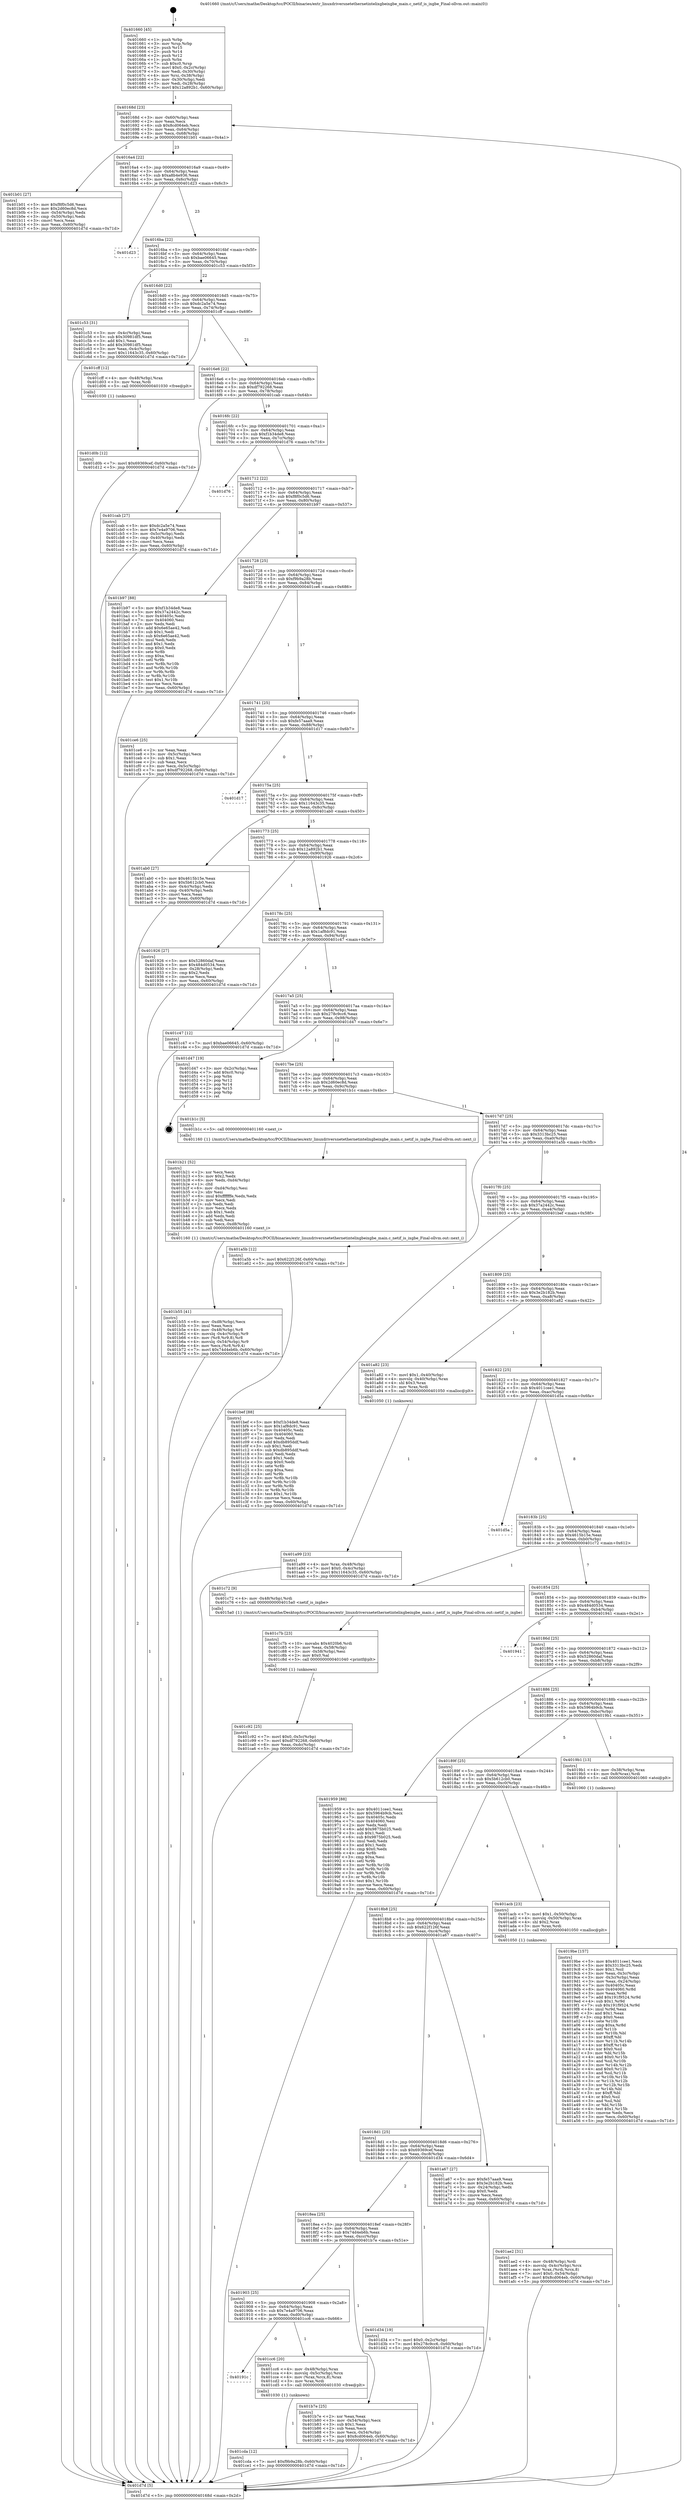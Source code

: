 digraph "0x401660" {
  label = "0x401660 (/mnt/c/Users/mathe/Desktop/tcc/POCII/binaries/extr_linuxdriversnetethernetintelixgbeixgbe_main.c_netif_is_ixgbe_Final-ollvm.out::main(0))"
  labelloc = "t"
  node[shape=record]

  Entry [label="",width=0.3,height=0.3,shape=circle,fillcolor=black,style=filled]
  "0x40168d" [label="{
     0x40168d [23]\l
     | [instrs]\l
     &nbsp;&nbsp;0x40168d \<+3\>: mov -0x60(%rbp),%eax\l
     &nbsp;&nbsp;0x401690 \<+2\>: mov %eax,%ecx\l
     &nbsp;&nbsp;0x401692 \<+6\>: sub $0x8cd064eb,%ecx\l
     &nbsp;&nbsp;0x401698 \<+3\>: mov %eax,-0x64(%rbp)\l
     &nbsp;&nbsp;0x40169b \<+3\>: mov %ecx,-0x68(%rbp)\l
     &nbsp;&nbsp;0x40169e \<+6\>: je 0000000000401b01 \<main+0x4a1\>\l
  }"]
  "0x401b01" [label="{
     0x401b01 [27]\l
     | [instrs]\l
     &nbsp;&nbsp;0x401b01 \<+5\>: mov $0xf8f0c5d6,%eax\l
     &nbsp;&nbsp;0x401b06 \<+5\>: mov $0x2d60ec8d,%ecx\l
     &nbsp;&nbsp;0x401b0b \<+3\>: mov -0x54(%rbp),%edx\l
     &nbsp;&nbsp;0x401b0e \<+3\>: cmp -0x50(%rbp),%edx\l
     &nbsp;&nbsp;0x401b11 \<+3\>: cmovl %ecx,%eax\l
     &nbsp;&nbsp;0x401b14 \<+3\>: mov %eax,-0x60(%rbp)\l
     &nbsp;&nbsp;0x401b17 \<+5\>: jmp 0000000000401d7d \<main+0x71d\>\l
  }"]
  "0x4016a4" [label="{
     0x4016a4 [22]\l
     | [instrs]\l
     &nbsp;&nbsp;0x4016a4 \<+5\>: jmp 00000000004016a9 \<main+0x49\>\l
     &nbsp;&nbsp;0x4016a9 \<+3\>: mov -0x64(%rbp),%eax\l
     &nbsp;&nbsp;0x4016ac \<+5\>: sub $0xa8b4e936,%eax\l
     &nbsp;&nbsp;0x4016b1 \<+3\>: mov %eax,-0x6c(%rbp)\l
     &nbsp;&nbsp;0x4016b4 \<+6\>: je 0000000000401d23 \<main+0x6c3\>\l
  }"]
  Exit [label="",width=0.3,height=0.3,shape=circle,fillcolor=black,style=filled,peripheries=2]
  "0x401d23" [label="{
     0x401d23\l
  }", style=dashed]
  "0x4016ba" [label="{
     0x4016ba [22]\l
     | [instrs]\l
     &nbsp;&nbsp;0x4016ba \<+5\>: jmp 00000000004016bf \<main+0x5f\>\l
     &nbsp;&nbsp;0x4016bf \<+3\>: mov -0x64(%rbp),%eax\l
     &nbsp;&nbsp;0x4016c2 \<+5\>: sub $0xbae06645,%eax\l
     &nbsp;&nbsp;0x4016c7 \<+3\>: mov %eax,-0x70(%rbp)\l
     &nbsp;&nbsp;0x4016ca \<+6\>: je 0000000000401c53 \<main+0x5f3\>\l
  }"]
  "0x401d0b" [label="{
     0x401d0b [12]\l
     | [instrs]\l
     &nbsp;&nbsp;0x401d0b \<+7\>: movl $0x69369cef,-0x60(%rbp)\l
     &nbsp;&nbsp;0x401d12 \<+5\>: jmp 0000000000401d7d \<main+0x71d\>\l
  }"]
  "0x401c53" [label="{
     0x401c53 [31]\l
     | [instrs]\l
     &nbsp;&nbsp;0x401c53 \<+3\>: mov -0x4c(%rbp),%eax\l
     &nbsp;&nbsp;0x401c56 \<+5\>: sub $0x30981df5,%eax\l
     &nbsp;&nbsp;0x401c5b \<+3\>: add $0x1,%eax\l
     &nbsp;&nbsp;0x401c5e \<+5\>: add $0x30981df5,%eax\l
     &nbsp;&nbsp;0x401c63 \<+3\>: mov %eax,-0x4c(%rbp)\l
     &nbsp;&nbsp;0x401c66 \<+7\>: movl $0x11643c35,-0x60(%rbp)\l
     &nbsp;&nbsp;0x401c6d \<+5\>: jmp 0000000000401d7d \<main+0x71d\>\l
  }"]
  "0x4016d0" [label="{
     0x4016d0 [22]\l
     | [instrs]\l
     &nbsp;&nbsp;0x4016d0 \<+5\>: jmp 00000000004016d5 \<main+0x75\>\l
     &nbsp;&nbsp;0x4016d5 \<+3\>: mov -0x64(%rbp),%eax\l
     &nbsp;&nbsp;0x4016d8 \<+5\>: sub $0xdc2a5e74,%eax\l
     &nbsp;&nbsp;0x4016dd \<+3\>: mov %eax,-0x74(%rbp)\l
     &nbsp;&nbsp;0x4016e0 \<+6\>: je 0000000000401cff \<main+0x69f\>\l
  }"]
  "0x401cda" [label="{
     0x401cda [12]\l
     | [instrs]\l
     &nbsp;&nbsp;0x401cda \<+7\>: movl $0xf9b9a28b,-0x60(%rbp)\l
     &nbsp;&nbsp;0x401ce1 \<+5\>: jmp 0000000000401d7d \<main+0x71d\>\l
  }"]
  "0x401cff" [label="{
     0x401cff [12]\l
     | [instrs]\l
     &nbsp;&nbsp;0x401cff \<+4\>: mov -0x48(%rbp),%rax\l
     &nbsp;&nbsp;0x401d03 \<+3\>: mov %rax,%rdi\l
     &nbsp;&nbsp;0x401d06 \<+5\>: call 0000000000401030 \<free@plt\>\l
     | [calls]\l
     &nbsp;&nbsp;0x401030 \{1\} (unknown)\l
  }"]
  "0x4016e6" [label="{
     0x4016e6 [22]\l
     | [instrs]\l
     &nbsp;&nbsp;0x4016e6 \<+5\>: jmp 00000000004016eb \<main+0x8b\>\l
     &nbsp;&nbsp;0x4016eb \<+3\>: mov -0x64(%rbp),%eax\l
     &nbsp;&nbsp;0x4016ee \<+5\>: sub $0xdf792268,%eax\l
     &nbsp;&nbsp;0x4016f3 \<+3\>: mov %eax,-0x78(%rbp)\l
     &nbsp;&nbsp;0x4016f6 \<+6\>: je 0000000000401cab \<main+0x64b\>\l
  }"]
  "0x40191c" [label="{
     0x40191c\l
  }", style=dashed]
  "0x401cab" [label="{
     0x401cab [27]\l
     | [instrs]\l
     &nbsp;&nbsp;0x401cab \<+5\>: mov $0xdc2a5e74,%eax\l
     &nbsp;&nbsp;0x401cb0 \<+5\>: mov $0x7e4a9706,%ecx\l
     &nbsp;&nbsp;0x401cb5 \<+3\>: mov -0x5c(%rbp),%edx\l
     &nbsp;&nbsp;0x401cb8 \<+3\>: cmp -0x40(%rbp),%edx\l
     &nbsp;&nbsp;0x401cbb \<+3\>: cmovl %ecx,%eax\l
     &nbsp;&nbsp;0x401cbe \<+3\>: mov %eax,-0x60(%rbp)\l
     &nbsp;&nbsp;0x401cc1 \<+5\>: jmp 0000000000401d7d \<main+0x71d\>\l
  }"]
  "0x4016fc" [label="{
     0x4016fc [22]\l
     | [instrs]\l
     &nbsp;&nbsp;0x4016fc \<+5\>: jmp 0000000000401701 \<main+0xa1\>\l
     &nbsp;&nbsp;0x401701 \<+3\>: mov -0x64(%rbp),%eax\l
     &nbsp;&nbsp;0x401704 \<+5\>: sub $0xf1b34de8,%eax\l
     &nbsp;&nbsp;0x401709 \<+3\>: mov %eax,-0x7c(%rbp)\l
     &nbsp;&nbsp;0x40170c \<+6\>: je 0000000000401d76 \<main+0x716\>\l
  }"]
  "0x401cc6" [label="{
     0x401cc6 [20]\l
     | [instrs]\l
     &nbsp;&nbsp;0x401cc6 \<+4\>: mov -0x48(%rbp),%rax\l
     &nbsp;&nbsp;0x401cca \<+4\>: movslq -0x5c(%rbp),%rcx\l
     &nbsp;&nbsp;0x401cce \<+4\>: mov (%rax,%rcx,8),%rax\l
     &nbsp;&nbsp;0x401cd2 \<+3\>: mov %rax,%rdi\l
     &nbsp;&nbsp;0x401cd5 \<+5\>: call 0000000000401030 \<free@plt\>\l
     | [calls]\l
     &nbsp;&nbsp;0x401030 \{1\} (unknown)\l
  }"]
  "0x401d76" [label="{
     0x401d76\l
  }", style=dashed]
  "0x401712" [label="{
     0x401712 [22]\l
     | [instrs]\l
     &nbsp;&nbsp;0x401712 \<+5\>: jmp 0000000000401717 \<main+0xb7\>\l
     &nbsp;&nbsp;0x401717 \<+3\>: mov -0x64(%rbp),%eax\l
     &nbsp;&nbsp;0x40171a \<+5\>: sub $0xf8f0c5d6,%eax\l
     &nbsp;&nbsp;0x40171f \<+3\>: mov %eax,-0x80(%rbp)\l
     &nbsp;&nbsp;0x401722 \<+6\>: je 0000000000401b97 \<main+0x537\>\l
  }"]
  "0x401c92" [label="{
     0x401c92 [25]\l
     | [instrs]\l
     &nbsp;&nbsp;0x401c92 \<+7\>: movl $0x0,-0x5c(%rbp)\l
     &nbsp;&nbsp;0x401c99 \<+7\>: movl $0xdf792268,-0x60(%rbp)\l
     &nbsp;&nbsp;0x401ca0 \<+6\>: mov %eax,-0xdc(%rbp)\l
     &nbsp;&nbsp;0x401ca6 \<+5\>: jmp 0000000000401d7d \<main+0x71d\>\l
  }"]
  "0x401b97" [label="{
     0x401b97 [88]\l
     | [instrs]\l
     &nbsp;&nbsp;0x401b97 \<+5\>: mov $0xf1b34de8,%eax\l
     &nbsp;&nbsp;0x401b9c \<+5\>: mov $0x37a2442c,%ecx\l
     &nbsp;&nbsp;0x401ba1 \<+7\>: mov 0x40405c,%edx\l
     &nbsp;&nbsp;0x401ba8 \<+7\>: mov 0x404060,%esi\l
     &nbsp;&nbsp;0x401baf \<+2\>: mov %edx,%edi\l
     &nbsp;&nbsp;0x401bb1 \<+6\>: add $0x6e65ae42,%edi\l
     &nbsp;&nbsp;0x401bb7 \<+3\>: sub $0x1,%edi\l
     &nbsp;&nbsp;0x401bba \<+6\>: sub $0x6e65ae42,%edi\l
     &nbsp;&nbsp;0x401bc0 \<+3\>: imul %edi,%edx\l
     &nbsp;&nbsp;0x401bc3 \<+3\>: and $0x1,%edx\l
     &nbsp;&nbsp;0x401bc6 \<+3\>: cmp $0x0,%edx\l
     &nbsp;&nbsp;0x401bc9 \<+4\>: sete %r8b\l
     &nbsp;&nbsp;0x401bcd \<+3\>: cmp $0xa,%esi\l
     &nbsp;&nbsp;0x401bd0 \<+4\>: setl %r9b\l
     &nbsp;&nbsp;0x401bd4 \<+3\>: mov %r8b,%r10b\l
     &nbsp;&nbsp;0x401bd7 \<+3\>: and %r9b,%r10b\l
     &nbsp;&nbsp;0x401bda \<+3\>: xor %r9b,%r8b\l
     &nbsp;&nbsp;0x401bdd \<+3\>: or %r8b,%r10b\l
     &nbsp;&nbsp;0x401be0 \<+4\>: test $0x1,%r10b\l
     &nbsp;&nbsp;0x401be4 \<+3\>: cmovne %ecx,%eax\l
     &nbsp;&nbsp;0x401be7 \<+3\>: mov %eax,-0x60(%rbp)\l
     &nbsp;&nbsp;0x401bea \<+5\>: jmp 0000000000401d7d \<main+0x71d\>\l
  }"]
  "0x401728" [label="{
     0x401728 [25]\l
     | [instrs]\l
     &nbsp;&nbsp;0x401728 \<+5\>: jmp 000000000040172d \<main+0xcd\>\l
     &nbsp;&nbsp;0x40172d \<+3\>: mov -0x64(%rbp),%eax\l
     &nbsp;&nbsp;0x401730 \<+5\>: sub $0xf9b9a28b,%eax\l
     &nbsp;&nbsp;0x401735 \<+6\>: mov %eax,-0x84(%rbp)\l
     &nbsp;&nbsp;0x40173b \<+6\>: je 0000000000401ce6 \<main+0x686\>\l
  }"]
  "0x401c7b" [label="{
     0x401c7b [23]\l
     | [instrs]\l
     &nbsp;&nbsp;0x401c7b \<+10\>: movabs $0x4020b6,%rdi\l
     &nbsp;&nbsp;0x401c85 \<+3\>: mov %eax,-0x58(%rbp)\l
     &nbsp;&nbsp;0x401c88 \<+3\>: mov -0x58(%rbp),%esi\l
     &nbsp;&nbsp;0x401c8b \<+2\>: mov $0x0,%al\l
     &nbsp;&nbsp;0x401c8d \<+5\>: call 0000000000401040 \<printf@plt\>\l
     | [calls]\l
     &nbsp;&nbsp;0x401040 \{1\} (unknown)\l
  }"]
  "0x401ce6" [label="{
     0x401ce6 [25]\l
     | [instrs]\l
     &nbsp;&nbsp;0x401ce6 \<+2\>: xor %eax,%eax\l
     &nbsp;&nbsp;0x401ce8 \<+3\>: mov -0x5c(%rbp),%ecx\l
     &nbsp;&nbsp;0x401ceb \<+3\>: sub $0x1,%eax\l
     &nbsp;&nbsp;0x401cee \<+2\>: sub %eax,%ecx\l
     &nbsp;&nbsp;0x401cf0 \<+3\>: mov %ecx,-0x5c(%rbp)\l
     &nbsp;&nbsp;0x401cf3 \<+7\>: movl $0xdf792268,-0x60(%rbp)\l
     &nbsp;&nbsp;0x401cfa \<+5\>: jmp 0000000000401d7d \<main+0x71d\>\l
  }"]
  "0x401741" [label="{
     0x401741 [25]\l
     | [instrs]\l
     &nbsp;&nbsp;0x401741 \<+5\>: jmp 0000000000401746 \<main+0xe6\>\l
     &nbsp;&nbsp;0x401746 \<+3\>: mov -0x64(%rbp),%eax\l
     &nbsp;&nbsp;0x401749 \<+5\>: sub $0xfe57aaa9,%eax\l
     &nbsp;&nbsp;0x40174e \<+6\>: mov %eax,-0x88(%rbp)\l
     &nbsp;&nbsp;0x401754 \<+6\>: je 0000000000401d17 \<main+0x6b7\>\l
  }"]
  "0x401903" [label="{
     0x401903 [25]\l
     | [instrs]\l
     &nbsp;&nbsp;0x401903 \<+5\>: jmp 0000000000401908 \<main+0x2a8\>\l
     &nbsp;&nbsp;0x401908 \<+3\>: mov -0x64(%rbp),%eax\l
     &nbsp;&nbsp;0x40190b \<+5\>: sub $0x7e4a9706,%eax\l
     &nbsp;&nbsp;0x401910 \<+6\>: mov %eax,-0xd0(%rbp)\l
     &nbsp;&nbsp;0x401916 \<+6\>: je 0000000000401cc6 \<main+0x666\>\l
  }"]
  "0x401d17" [label="{
     0x401d17\l
  }", style=dashed]
  "0x40175a" [label="{
     0x40175a [25]\l
     | [instrs]\l
     &nbsp;&nbsp;0x40175a \<+5\>: jmp 000000000040175f \<main+0xff\>\l
     &nbsp;&nbsp;0x40175f \<+3\>: mov -0x64(%rbp),%eax\l
     &nbsp;&nbsp;0x401762 \<+5\>: sub $0x11643c35,%eax\l
     &nbsp;&nbsp;0x401767 \<+6\>: mov %eax,-0x8c(%rbp)\l
     &nbsp;&nbsp;0x40176d \<+6\>: je 0000000000401ab0 \<main+0x450\>\l
  }"]
  "0x401b7e" [label="{
     0x401b7e [25]\l
     | [instrs]\l
     &nbsp;&nbsp;0x401b7e \<+2\>: xor %eax,%eax\l
     &nbsp;&nbsp;0x401b80 \<+3\>: mov -0x54(%rbp),%ecx\l
     &nbsp;&nbsp;0x401b83 \<+3\>: sub $0x1,%eax\l
     &nbsp;&nbsp;0x401b86 \<+2\>: sub %eax,%ecx\l
     &nbsp;&nbsp;0x401b88 \<+3\>: mov %ecx,-0x54(%rbp)\l
     &nbsp;&nbsp;0x401b8b \<+7\>: movl $0x8cd064eb,-0x60(%rbp)\l
     &nbsp;&nbsp;0x401b92 \<+5\>: jmp 0000000000401d7d \<main+0x71d\>\l
  }"]
  "0x401ab0" [label="{
     0x401ab0 [27]\l
     | [instrs]\l
     &nbsp;&nbsp;0x401ab0 \<+5\>: mov $0x4615b15e,%eax\l
     &nbsp;&nbsp;0x401ab5 \<+5\>: mov $0x5b612cb0,%ecx\l
     &nbsp;&nbsp;0x401aba \<+3\>: mov -0x4c(%rbp),%edx\l
     &nbsp;&nbsp;0x401abd \<+3\>: cmp -0x40(%rbp),%edx\l
     &nbsp;&nbsp;0x401ac0 \<+3\>: cmovl %ecx,%eax\l
     &nbsp;&nbsp;0x401ac3 \<+3\>: mov %eax,-0x60(%rbp)\l
     &nbsp;&nbsp;0x401ac6 \<+5\>: jmp 0000000000401d7d \<main+0x71d\>\l
  }"]
  "0x401773" [label="{
     0x401773 [25]\l
     | [instrs]\l
     &nbsp;&nbsp;0x401773 \<+5\>: jmp 0000000000401778 \<main+0x118\>\l
     &nbsp;&nbsp;0x401778 \<+3\>: mov -0x64(%rbp),%eax\l
     &nbsp;&nbsp;0x40177b \<+5\>: sub $0x12a892b1,%eax\l
     &nbsp;&nbsp;0x401780 \<+6\>: mov %eax,-0x90(%rbp)\l
     &nbsp;&nbsp;0x401786 \<+6\>: je 0000000000401926 \<main+0x2c6\>\l
  }"]
  "0x4018ea" [label="{
     0x4018ea [25]\l
     | [instrs]\l
     &nbsp;&nbsp;0x4018ea \<+5\>: jmp 00000000004018ef \<main+0x28f\>\l
     &nbsp;&nbsp;0x4018ef \<+3\>: mov -0x64(%rbp),%eax\l
     &nbsp;&nbsp;0x4018f2 \<+5\>: sub $0x74d4eb6b,%eax\l
     &nbsp;&nbsp;0x4018f7 \<+6\>: mov %eax,-0xcc(%rbp)\l
     &nbsp;&nbsp;0x4018fd \<+6\>: je 0000000000401b7e \<main+0x51e\>\l
  }"]
  "0x401926" [label="{
     0x401926 [27]\l
     | [instrs]\l
     &nbsp;&nbsp;0x401926 \<+5\>: mov $0x52860daf,%eax\l
     &nbsp;&nbsp;0x40192b \<+5\>: mov $0x484d0534,%ecx\l
     &nbsp;&nbsp;0x401930 \<+3\>: mov -0x28(%rbp),%edx\l
     &nbsp;&nbsp;0x401933 \<+3\>: cmp $0x2,%edx\l
     &nbsp;&nbsp;0x401936 \<+3\>: cmovne %ecx,%eax\l
     &nbsp;&nbsp;0x401939 \<+3\>: mov %eax,-0x60(%rbp)\l
     &nbsp;&nbsp;0x40193c \<+5\>: jmp 0000000000401d7d \<main+0x71d\>\l
  }"]
  "0x40178c" [label="{
     0x40178c [25]\l
     | [instrs]\l
     &nbsp;&nbsp;0x40178c \<+5\>: jmp 0000000000401791 \<main+0x131\>\l
     &nbsp;&nbsp;0x401791 \<+3\>: mov -0x64(%rbp),%eax\l
     &nbsp;&nbsp;0x401794 \<+5\>: sub $0x1af8dc91,%eax\l
     &nbsp;&nbsp;0x401799 \<+6\>: mov %eax,-0x94(%rbp)\l
     &nbsp;&nbsp;0x40179f \<+6\>: je 0000000000401c47 \<main+0x5e7\>\l
  }"]
  "0x401d7d" [label="{
     0x401d7d [5]\l
     | [instrs]\l
     &nbsp;&nbsp;0x401d7d \<+5\>: jmp 000000000040168d \<main+0x2d\>\l
  }"]
  "0x401660" [label="{
     0x401660 [45]\l
     | [instrs]\l
     &nbsp;&nbsp;0x401660 \<+1\>: push %rbp\l
     &nbsp;&nbsp;0x401661 \<+3\>: mov %rsp,%rbp\l
     &nbsp;&nbsp;0x401664 \<+2\>: push %r15\l
     &nbsp;&nbsp;0x401666 \<+2\>: push %r14\l
     &nbsp;&nbsp;0x401668 \<+2\>: push %r12\l
     &nbsp;&nbsp;0x40166a \<+1\>: push %rbx\l
     &nbsp;&nbsp;0x40166b \<+7\>: sub $0xc0,%rsp\l
     &nbsp;&nbsp;0x401672 \<+7\>: movl $0x0,-0x2c(%rbp)\l
     &nbsp;&nbsp;0x401679 \<+3\>: mov %edi,-0x30(%rbp)\l
     &nbsp;&nbsp;0x40167c \<+4\>: mov %rsi,-0x38(%rbp)\l
     &nbsp;&nbsp;0x401680 \<+3\>: mov -0x30(%rbp),%edi\l
     &nbsp;&nbsp;0x401683 \<+3\>: mov %edi,-0x28(%rbp)\l
     &nbsp;&nbsp;0x401686 \<+7\>: movl $0x12a892b1,-0x60(%rbp)\l
  }"]
  "0x401d34" [label="{
     0x401d34 [19]\l
     | [instrs]\l
     &nbsp;&nbsp;0x401d34 \<+7\>: movl $0x0,-0x2c(%rbp)\l
     &nbsp;&nbsp;0x401d3b \<+7\>: movl $0x278c9cc6,-0x60(%rbp)\l
     &nbsp;&nbsp;0x401d42 \<+5\>: jmp 0000000000401d7d \<main+0x71d\>\l
  }"]
  "0x401c47" [label="{
     0x401c47 [12]\l
     | [instrs]\l
     &nbsp;&nbsp;0x401c47 \<+7\>: movl $0xbae06645,-0x60(%rbp)\l
     &nbsp;&nbsp;0x401c4e \<+5\>: jmp 0000000000401d7d \<main+0x71d\>\l
  }"]
  "0x4017a5" [label="{
     0x4017a5 [25]\l
     | [instrs]\l
     &nbsp;&nbsp;0x4017a5 \<+5\>: jmp 00000000004017aa \<main+0x14a\>\l
     &nbsp;&nbsp;0x4017aa \<+3\>: mov -0x64(%rbp),%eax\l
     &nbsp;&nbsp;0x4017ad \<+5\>: sub $0x278c9cc6,%eax\l
     &nbsp;&nbsp;0x4017b2 \<+6\>: mov %eax,-0x98(%rbp)\l
     &nbsp;&nbsp;0x4017b8 \<+6\>: je 0000000000401d47 \<main+0x6e7\>\l
  }"]
  "0x401b55" [label="{
     0x401b55 [41]\l
     | [instrs]\l
     &nbsp;&nbsp;0x401b55 \<+6\>: mov -0xd8(%rbp),%ecx\l
     &nbsp;&nbsp;0x401b5b \<+3\>: imul %eax,%ecx\l
     &nbsp;&nbsp;0x401b5e \<+4\>: mov -0x48(%rbp),%r8\l
     &nbsp;&nbsp;0x401b62 \<+4\>: movslq -0x4c(%rbp),%r9\l
     &nbsp;&nbsp;0x401b66 \<+4\>: mov (%r8,%r9,8),%r8\l
     &nbsp;&nbsp;0x401b6a \<+4\>: movslq -0x54(%rbp),%r9\l
     &nbsp;&nbsp;0x401b6e \<+4\>: mov %ecx,(%r8,%r9,4)\l
     &nbsp;&nbsp;0x401b72 \<+7\>: movl $0x74d4eb6b,-0x60(%rbp)\l
     &nbsp;&nbsp;0x401b79 \<+5\>: jmp 0000000000401d7d \<main+0x71d\>\l
  }"]
  "0x401d47" [label="{
     0x401d47 [19]\l
     | [instrs]\l
     &nbsp;&nbsp;0x401d47 \<+3\>: mov -0x2c(%rbp),%eax\l
     &nbsp;&nbsp;0x401d4a \<+7\>: add $0xc0,%rsp\l
     &nbsp;&nbsp;0x401d51 \<+1\>: pop %rbx\l
     &nbsp;&nbsp;0x401d52 \<+2\>: pop %r12\l
     &nbsp;&nbsp;0x401d54 \<+2\>: pop %r14\l
     &nbsp;&nbsp;0x401d56 \<+2\>: pop %r15\l
     &nbsp;&nbsp;0x401d58 \<+1\>: pop %rbp\l
     &nbsp;&nbsp;0x401d59 \<+1\>: ret\l
  }"]
  "0x4017be" [label="{
     0x4017be [25]\l
     | [instrs]\l
     &nbsp;&nbsp;0x4017be \<+5\>: jmp 00000000004017c3 \<main+0x163\>\l
     &nbsp;&nbsp;0x4017c3 \<+3\>: mov -0x64(%rbp),%eax\l
     &nbsp;&nbsp;0x4017c6 \<+5\>: sub $0x2d60ec8d,%eax\l
     &nbsp;&nbsp;0x4017cb \<+6\>: mov %eax,-0x9c(%rbp)\l
     &nbsp;&nbsp;0x4017d1 \<+6\>: je 0000000000401b1c \<main+0x4bc\>\l
  }"]
  "0x401b21" [label="{
     0x401b21 [52]\l
     | [instrs]\l
     &nbsp;&nbsp;0x401b21 \<+2\>: xor %ecx,%ecx\l
     &nbsp;&nbsp;0x401b23 \<+5\>: mov $0x2,%edx\l
     &nbsp;&nbsp;0x401b28 \<+6\>: mov %edx,-0xd4(%rbp)\l
     &nbsp;&nbsp;0x401b2e \<+1\>: cltd\l
     &nbsp;&nbsp;0x401b2f \<+6\>: mov -0xd4(%rbp),%esi\l
     &nbsp;&nbsp;0x401b35 \<+2\>: idiv %esi\l
     &nbsp;&nbsp;0x401b37 \<+6\>: imul $0xfffffffe,%edx,%edx\l
     &nbsp;&nbsp;0x401b3d \<+2\>: mov %ecx,%edi\l
     &nbsp;&nbsp;0x401b3f \<+2\>: sub %edx,%edi\l
     &nbsp;&nbsp;0x401b41 \<+2\>: mov %ecx,%edx\l
     &nbsp;&nbsp;0x401b43 \<+3\>: sub $0x1,%edx\l
     &nbsp;&nbsp;0x401b46 \<+2\>: add %edx,%edi\l
     &nbsp;&nbsp;0x401b48 \<+2\>: sub %edi,%ecx\l
     &nbsp;&nbsp;0x401b4a \<+6\>: mov %ecx,-0xd8(%rbp)\l
     &nbsp;&nbsp;0x401b50 \<+5\>: call 0000000000401160 \<next_i\>\l
     | [calls]\l
     &nbsp;&nbsp;0x401160 \{1\} (/mnt/c/Users/mathe/Desktop/tcc/POCII/binaries/extr_linuxdriversnetethernetintelixgbeixgbe_main.c_netif_is_ixgbe_Final-ollvm.out::next_i)\l
  }"]
  "0x401b1c" [label="{
     0x401b1c [5]\l
     | [instrs]\l
     &nbsp;&nbsp;0x401b1c \<+5\>: call 0000000000401160 \<next_i\>\l
     | [calls]\l
     &nbsp;&nbsp;0x401160 \{1\} (/mnt/c/Users/mathe/Desktop/tcc/POCII/binaries/extr_linuxdriversnetethernetintelixgbeixgbe_main.c_netif_is_ixgbe_Final-ollvm.out::next_i)\l
  }"]
  "0x4017d7" [label="{
     0x4017d7 [25]\l
     | [instrs]\l
     &nbsp;&nbsp;0x4017d7 \<+5\>: jmp 00000000004017dc \<main+0x17c\>\l
     &nbsp;&nbsp;0x4017dc \<+3\>: mov -0x64(%rbp),%eax\l
     &nbsp;&nbsp;0x4017df \<+5\>: sub $0x3313bc25,%eax\l
     &nbsp;&nbsp;0x4017e4 \<+6\>: mov %eax,-0xa0(%rbp)\l
     &nbsp;&nbsp;0x4017ea \<+6\>: je 0000000000401a5b \<main+0x3fb\>\l
  }"]
  "0x401ae2" [label="{
     0x401ae2 [31]\l
     | [instrs]\l
     &nbsp;&nbsp;0x401ae2 \<+4\>: mov -0x48(%rbp),%rdi\l
     &nbsp;&nbsp;0x401ae6 \<+4\>: movslq -0x4c(%rbp),%rcx\l
     &nbsp;&nbsp;0x401aea \<+4\>: mov %rax,(%rdi,%rcx,8)\l
     &nbsp;&nbsp;0x401aee \<+7\>: movl $0x0,-0x54(%rbp)\l
     &nbsp;&nbsp;0x401af5 \<+7\>: movl $0x8cd064eb,-0x60(%rbp)\l
     &nbsp;&nbsp;0x401afc \<+5\>: jmp 0000000000401d7d \<main+0x71d\>\l
  }"]
  "0x401a5b" [label="{
     0x401a5b [12]\l
     | [instrs]\l
     &nbsp;&nbsp;0x401a5b \<+7\>: movl $0x622f126f,-0x60(%rbp)\l
     &nbsp;&nbsp;0x401a62 \<+5\>: jmp 0000000000401d7d \<main+0x71d\>\l
  }"]
  "0x4017f0" [label="{
     0x4017f0 [25]\l
     | [instrs]\l
     &nbsp;&nbsp;0x4017f0 \<+5\>: jmp 00000000004017f5 \<main+0x195\>\l
     &nbsp;&nbsp;0x4017f5 \<+3\>: mov -0x64(%rbp),%eax\l
     &nbsp;&nbsp;0x4017f8 \<+5\>: sub $0x37a2442c,%eax\l
     &nbsp;&nbsp;0x4017fd \<+6\>: mov %eax,-0xa4(%rbp)\l
     &nbsp;&nbsp;0x401803 \<+6\>: je 0000000000401bef \<main+0x58f\>\l
  }"]
  "0x401a99" [label="{
     0x401a99 [23]\l
     | [instrs]\l
     &nbsp;&nbsp;0x401a99 \<+4\>: mov %rax,-0x48(%rbp)\l
     &nbsp;&nbsp;0x401a9d \<+7\>: movl $0x0,-0x4c(%rbp)\l
     &nbsp;&nbsp;0x401aa4 \<+7\>: movl $0x11643c35,-0x60(%rbp)\l
     &nbsp;&nbsp;0x401aab \<+5\>: jmp 0000000000401d7d \<main+0x71d\>\l
  }"]
  "0x401bef" [label="{
     0x401bef [88]\l
     | [instrs]\l
     &nbsp;&nbsp;0x401bef \<+5\>: mov $0xf1b34de8,%eax\l
     &nbsp;&nbsp;0x401bf4 \<+5\>: mov $0x1af8dc91,%ecx\l
     &nbsp;&nbsp;0x401bf9 \<+7\>: mov 0x40405c,%edx\l
     &nbsp;&nbsp;0x401c00 \<+7\>: mov 0x404060,%esi\l
     &nbsp;&nbsp;0x401c07 \<+2\>: mov %edx,%edi\l
     &nbsp;&nbsp;0x401c09 \<+6\>: add $0xdb895ddf,%edi\l
     &nbsp;&nbsp;0x401c0f \<+3\>: sub $0x1,%edi\l
     &nbsp;&nbsp;0x401c12 \<+6\>: sub $0xdb895ddf,%edi\l
     &nbsp;&nbsp;0x401c18 \<+3\>: imul %edi,%edx\l
     &nbsp;&nbsp;0x401c1b \<+3\>: and $0x1,%edx\l
     &nbsp;&nbsp;0x401c1e \<+3\>: cmp $0x0,%edx\l
     &nbsp;&nbsp;0x401c21 \<+4\>: sete %r8b\l
     &nbsp;&nbsp;0x401c25 \<+3\>: cmp $0xa,%esi\l
     &nbsp;&nbsp;0x401c28 \<+4\>: setl %r9b\l
     &nbsp;&nbsp;0x401c2c \<+3\>: mov %r8b,%r10b\l
     &nbsp;&nbsp;0x401c2f \<+3\>: and %r9b,%r10b\l
     &nbsp;&nbsp;0x401c32 \<+3\>: xor %r9b,%r8b\l
     &nbsp;&nbsp;0x401c35 \<+3\>: or %r8b,%r10b\l
     &nbsp;&nbsp;0x401c38 \<+4\>: test $0x1,%r10b\l
     &nbsp;&nbsp;0x401c3c \<+3\>: cmovne %ecx,%eax\l
     &nbsp;&nbsp;0x401c3f \<+3\>: mov %eax,-0x60(%rbp)\l
     &nbsp;&nbsp;0x401c42 \<+5\>: jmp 0000000000401d7d \<main+0x71d\>\l
  }"]
  "0x401809" [label="{
     0x401809 [25]\l
     | [instrs]\l
     &nbsp;&nbsp;0x401809 \<+5\>: jmp 000000000040180e \<main+0x1ae\>\l
     &nbsp;&nbsp;0x40180e \<+3\>: mov -0x64(%rbp),%eax\l
     &nbsp;&nbsp;0x401811 \<+5\>: sub $0x3e2b182b,%eax\l
     &nbsp;&nbsp;0x401816 \<+6\>: mov %eax,-0xa8(%rbp)\l
     &nbsp;&nbsp;0x40181c \<+6\>: je 0000000000401a82 \<main+0x422\>\l
  }"]
  "0x4018d1" [label="{
     0x4018d1 [25]\l
     | [instrs]\l
     &nbsp;&nbsp;0x4018d1 \<+5\>: jmp 00000000004018d6 \<main+0x276\>\l
     &nbsp;&nbsp;0x4018d6 \<+3\>: mov -0x64(%rbp),%eax\l
     &nbsp;&nbsp;0x4018d9 \<+5\>: sub $0x69369cef,%eax\l
     &nbsp;&nbsp;0x4018de \<+6\>: mov %eax,-0xc8(%rbp)\l
     &nbsp;&nbsp;0x4018e4 \<+6\>: je 0000000000401d34 \<main+0x6d4\>\l
  }"]
  "0x401a82" [label="{
     0x401a82 [23]\l
     | [instrs]\l
     &nbsp;&nbsp;0x401a82 \<+7\>: movl $0x1,-0x40(%rbp)\l
     &nbsp;&nbsp;0x401a89 \<+4\>: movslq -0x40(%rbp),%rax\l
     &nbsp;&nbsp;0x401a8d \<+4\>: shl $0x3,%rax\l
     &nbsp;&nbsp;0x401a91 \<+3\>: mov %rax,%rdi\l
     &nbsp;&nbsp;0x401a94 \<+5\>: call 0000000000401050 \<malloc@plt\>\l
     | [calls]\l
     &nbsp;&nbsp;0x401050 \{1\} (unknown)\l
  }"]
  "0x401822" [label="{
     0x401822 [25]\l
     | [instrs]\l
     &nbsp;&nbsp;0x401822 \<+5\>: jmp 0000000000401827 \<main+0x1c7\>\l
     &nbsp;&nbsp;0x401827 \<+3\>: mov -0x64(%rbp),%eax\l
     &nbsp;&nbsp;0x40182a \<+5\>: sub $0x4011cee1,%eax\l
     &nbsp;&nbsp;0x40182f \<+6\>: mov %eax,-0xac(%rbp)\l
     &nbsp;&nbsp;0x401835 \<+6\>: je 0000000000401d5a \<main+0x6fa\>\l
  }"]
  "0x401a67" [label="{
     0x401a67 [27]\l
     | [instrs]\l
     &nbsp;&nbsp;0x401a67 \<+5\>: mov $0xfe57aaa9,%eax\l
     &nbsp;&nbsp;0x401a6c \<+5\>: mov $0x3e2b182b,%ecx\l
     &nbsp;&nbsp;0x401a71 \<+3\>: mov -0x24(%rbp),%edx\l
     &nbsp;&nbsp;0x401a74 \<+3\>: cmp $0x0,%edx\l
     &nbsp;&nbsp;0x401a77 \<+3\>: cmove %ecx,%eax\l
     &nbsp;&nbsp;0x401a7a \<+3\>: mov %eax,-0x60(%rbp)\l
     &nbsp;&nbsp;0x401a7d \<+5\>: jmp 0000000000401d7d \<main+0x71d\>\l
  }"]
  "0x401d5a" [label="{
     0x401d5a\l
  }", style=dashed]
  "0x40183b" [label="{
     0x40183b [25]\l
     | [instrs]\l
     &nbsp;&nbsp;0x40183b \<+5\>: jmp 0000000000401840 \<main+0x1e0\>\l
     &nbsp;&nbsp;0x401840 \<+3\>: mov -0x64(%rbp),%eax\l
     &nbsp;&nbsp;0x401843 \<+5\>: sub $0x4615b15e,%eax\l
     &nbsp;&nbsp;0x401848 \<+6\>: mov %eax,-0xb0(%rbp)\l
     &nbsp;&nbsp;0x40184e \<+6\>: je 0000000000401c72 \<main+0x612\>\l
  }"]
  "0x4018b8" [label="{
     0x4018b8 [25]\l
     | [instrs]\l
     &nbsp;&nbsp;0x4018b8 \<+5\>: jmp 00000000004018bd \<main+0x25d\>\l
     &nbsp;&nbsp;0x4018bd \<+3\>: mov -0x64(%rbp),%eax\l
     &nbsp;&nbsp;0x4018c0 \<+5\>: sub $0x622f126f,%eax\l
     &nbsp;&nbsp;0x4018c5 \<+6\>: mov %eax,-0xc4(%rbp)\l
     &nbsp;&nbsp;0x4018cb \<+6\>: je 0000000000401a67 \<main+0x407\>\l
  }"]
  "0x401c72" [label="{
     0x401c72 [9]\l
     | [instrs]\l
     &nbsp;&nbsp;0x401c72 \<+4\>: mov -0x48(%rbp),%rdi\l
     &nbsp;&nbsp;0x401c76 \<+5\>: call 00000000004015a0 \<netif_is_ixgbe\>\l
     | [calls]\l
     &nbsp;&nbsp;0x4015a0 \{1\} (/mnt/c/Users/mathe/Desktop/tcc/POCII/binaries/extr_linuxdriversnetethernetintelixgbeixgbe_main.c_netif_is_ixgbe_Final-ollvm.out::netif_is_ixgbe)\l
  }"]
  "0x401854" [label="{
     0x401854 [25]\l
     | [instrs]\l
     &nbsp;&nbsp;0x401854 \<+5\>: jmp 0000000000401859 \<main+0x1f9\>\l
     &nbsp;&nbsp;0x401859 \<+3\>: mov -0x64(%rbp),%eax\l
     &nbsp;&nbsp;0x40185c \<+5\>: sub $0x484d0534,%eax\l
     &nbsp;&nbsp;0x401861 \<+6\>: mov %eax,-0xb4(%rbp)\l
     &nbsp;&nbsp;0x401867 \<+6\>: je 0000000000401941 \<main+0x2e1\>\l
  }"]
  "0x401acb" [label="{
     0x401acb [23]\l
     | [instrs]\l
     &nbsp;&nbsp;0x401acb \<+7\>: movl $0x1,-0x50(%rbp)\l
     &nbsp;&nbsp;0x401ad2 \<+4\>: movslq -0x50(%rbp),%rax\l
     &nbsp;&nbsp;0x401ad6 \<+4\>: shl $0x2,%rax\l
     &nbsp;&nbsp;0x401ada \<+3\>: mov %rax,%rdi\l
     &nbsp;&nbsp;0x401add \<+5\>: call 0000000000401050 \<malloc@plt\>\l
     | [calls]\l
     &nbsp;&nbsp;0x401050 \{1\} (unknown)\l
  }"]
  "0x401941" [label="{
     0x401941\l
  }", style=dashed]
  "0x40186d" [label="{
     0x40186d [25]\l
     | [instrs]\l
     &nbsp;&nbsp;0x40186d \<+5\>: jmp 0000000000401872 \<main+0x212\>\l
     &nbsp;&nbsp;0x401872 \<+3\>: mov -0x64(%rbp),%eax\l
     &nbsp;&nbsp;0x401875 \<+5\>: sub $0x52860daf,%eax\l
     &nbsp;&nbsp;0x40187a \<+6\>: mov %eax,-0xb8(%rbp)\l
     &nbsp;&nbsp;0x401880 \<+6\>: je 0000000000401959 \<main+0x2f9\>\l
  }"]
  "0x4019be" [label="{
     0x4019be [157]\l
     | [instrs]\l
     &nbsp;&nbsp;0x4019be \<+5\>: mov $0x4011cee1,%ecx\l
     &nbsp;&nbsp;0x4019c3 \<+5\>: mov $0x3313bc25,%edx\l
     &nbsp;&nbsp;0x4019c8 \<+3\>: mov $0x1,%sil\l
     &nbsp;&nbsp;0x4019cb \<+3\>: mov %eax,-0x3c(%rbp)\l
     &nbsp;&nbsp;0x4019ce \<+3\>: mov -0x3c(%rbp),%eax\l
     &nbsp;&nbsp;0x4019d1 \<+3\>: mov %eax,-0x24(%rbp)\l
     &nbsp;&nbsp;0x4019d4 \<+7\>: mov 0x40405c,%eax\l
     &nbsp;&nbsp;0x4019db \<+8\>: mov 0x404060,%r8d\l
     &nbsp;&nbsp;0x4019e3 \<+3\>: mov %eax,%r9d\l
     &nbsp;&nbsp;0x4019e6 \<+7\>: add $0x191f9524,%r9d\l
     &nbsp;&nbsp;0x4019ed \<+4\>: sub $0x1,%r9d\l
     &nbsp;&nbsp;0x4019f1 \<+7\>: sub $0x191f9524,%r9d\l
     &nbsp;&nbsp;0x4019f8 \<+4\>: imul %r9d,%eax\l
     &nbsp;&nbsp;0x4019fc \<+3\>: and $0x1,%eax\l
     &nbsp;&nbsp;0x4019ff \<+3\>: cmp $0x0,%eax\l
     &nbsp;&nbsp;0x401a02 \<+4\>: sete %r10b\l
     &nbsp;&nbsp;0x401a06 \<+4\>: cmp $0xa,%r8d\l
     &nbsp;&nbsp;0x401a0a \<+4\>: setl %r11b\l
     &nbsp;&nbsp;0x401a0e \<+3\>: mov %r10b,%bl\l
     &nbsp;&nbsp;0x401a11 \<+3\>: xor $0xff,%bl\l
     &nbsp;&nbsp;0x401a14 \<+3\>: mov %r11b,%r14b\l
     &nbsp;&nbsp;0x401a17 \<+4\>: xor $0xff,%r14b\l
     &nbsp;&nbsp;0x401a1b \<+4\>: xor $0x0,%sil\l
     &nbsp;&nbsp;0x401a1f \<+3\>: mov %bl,%r15b\l
     &nbsp;&nbsp;0x401a22 \<+4\>: and $0x0,%r15b\l
     &nbsp;&nbsp;0x401a26 \<+3\>: and %sil,%r10b\l
     &nbsp;&nbsp;0x401a29 \<+3\>: mov %r14b,%r12b\l
     &nbsp;&nbsp;0x401a2c \<+4\>: and $0x0,%r12b\l
     &nbsp;&nbsp;0x401a30 \<+3\>: and %sil,%r11b\l
     &nbsp;&nbsp;0x401a33 \<+3\>: or %r10b,%r15b\l
     &nbsp;&nbsp;0x401a36 \<+3\>: or %r11b,%r12b\l
     &nbsp;&nbsp;0x401a39 \<+3\>: xor %r12b,%r15b\l
     &nbsp;&nbsp;0x401a3c \<+3\>: or %r14b,%bl\l
     &nbsp;&nbsp;0x401a3f \<+3\>: xor $0xff,%bl\l
     &nbsp;&nbsp;0x401a42 \<+4\>: or $0x0,%sil\l
     &nbsp;&nbsp;0x401a46 \<+3\>: and %sil,%bl\l
     &nbsp;&nbsp;0x401a49 \<+3\>: or %bl,%r15b\l
     &nbsp;&nbsp;0x401a4c \<+4\>: test $0x1,%r15b\l
     &nbsp;&nbsp;0x401a50 \<+3\>: cmovne %edx,%ecx\l
     &nbsp;&nbsp;0x401a53 \<+3\>: mov %ecx,-0x60(%rbp)\l
     &nbsp;&nbsp;0x401a56 \<+5\>: jmp 0000000000401d7d \<main+0x71d\>\l
  }"]
  "0x401959" [label="{
     0x401959 [88]\l
     | [instrs]\l
     &nbsp;&nbsp;0x401959 \<+5\>: mov $0x4011cee1,%eax\l
     &nbsp;&nbsp;0x40195e \<+5\>: mov $0x5964b9cb,%ecx\l
     &nbsp;&nbsp;0x401963 \<+7\>: mov 0x40405c,%edx\l
     &nbsp;&nbsp;0x40196a \<+7\>: mov 0x404060,%esi\l
     &nbsp;&nbsp;0x401971 \<+2\>: mov %edx,%edi\l
     &nbsp;&nbsp;0x401973 \<+6\>: add $0x9875b025,%edi\l
     &nbsp;&nbsp;0x401979 \<+3\>: sub $0x1,%edi\l
     &nbsp;&nbsp;0x40197c \<+6\>: sub $0x9875b025,%edi\l
     &nbsp;&nbsp;0x401982 \<+3\>: imul %edi,%edx\l
     &nbsp;&nbsp;0x401985 \<+3\>: and $0x1,%edx\l
     &nbsp;&nbsp;0x401988 \<+3\>: cmp $0x0,%edx\l
     &nbsp;&nbsp;0x40198b \<+4\>: sete %r8b\l
     &nbsp;&nbsp;0x40198f \<+3\>: cmp $0xa,%esi\l
     &nbsp;&nbsp;0x401992 \<+4\>: setl %r9b\l
     &nbsp;&nbsp;0x401996 \<+3\>: mov %r8b,%r10b\l
     &nbsp;&nbsp;0x401999 \<+3\>: and %r9b,%r10b\l
     &nbsp;&nbsp;0x40199c \<+3\>: xor %r9b,%r8b\l
     &nbsp;&nbsp;0x40199f \<+3\>: or %r8b,%r10b\l
     &nbsp;&nbsp;0x4019a2 \<+4\>: test $0x1,%r10b\l
     &nbsp;&nbsp;0x4019a6 \<+3\>: cmovne %ecx,%eax\l
     &nbsp;&nbsp;0x4019a9 \<+3\>: mov %eax,-0x60(%rbp)\l
     &nbsp;&nbsp;0x4019ac \<+5\>: jmp 0000000000401d7d \<main+0x71d\>\l
  }"]
  "0x401886" [label="{
     0x401886 [25]\l
     | [instrs]\l
     &nbsp;&nbsp;0x401886 \<+5\>: jmp 000000000040188b \<main+0x22b\>\l
     &nbsp;&nbsp;0x40188b \<+3\>: mov -0x64(%rbp),%eax\l
     &nbsp;&nbsp;0x40188e \<+5\>: sub $0x5964b9cb,%eax\l
     &nbsp;&nbsp;0x401893 \<+6\>: mov %eax,-0xbc(%rbp)\l
     &nbsp;&nbsp;0x401899 \<+6\>: je 00000000004019b1 \<main+0x351\>\l
  }"]
  "0x40189f" [label="{
     0x40189f [25]\l
     | [instrs]\l
     &nbsp;&nbsp;0x40189f \<+5\>: jmp 00000000004018a4 \<main+0x244\>\l
     &nbsp;&nbsp;0x4018a4 \<+3\>: mov -0x64(%rbp),%eax\l
     &nbsp;&nbsp;0x4018a7 \<+5\>: sub $0x5b612cb0,%eax\l
     &nbsp;&nbsp;0x4018ac \<+6\>: mov %eax,-0xc0(%rbp)\l
     &nbsp;&nbsp;0x4018b2 \<+6\>: je 0000000000401acb \<main+0x46b\>\l
  }"]
  "0x4019b1" [label="{
     0x4019b1 [13]\l
     | [instrs]\l
     &nbsp;&nbsp;0x4019b1 \<+4\>: mov -0x38(%rbp),%rax\l
     &nbsp;&nbsp;0x4019b5 \<+4\>: mov 0x8(%rax),%rdi\l
     &nbsp;&nbsp;0x4019b9 \<+5\>: call 0000000000401060 \<atoi@plt\>\l
     | [calls]\l
     &nbsp;&nbsp;0x401060 \{1\} (unknown)\l
  }"]
  Entry -> "0x401660" [label=" 1"]
  "0x40168d" -> "0x401b01" [label=" 2"]
  "0x40168d" -> "0x4016a4" [label=" 23"]
  "0x401d47" -> Exit [label=" 1"]
  "0x4016a4" -> "0x401d23" [label=" 0"]
  "0x4016a4" -> "0x4016ba" [label=" 23"]
  "0x401d34" -> "0x401d7d" [label=" 1"]
  "0x4016ba" -> "0x401c53" [label=" 1"]
  "0x4016ba" -> "0x4016d0" [label=" 22"]
  "0x401d0b" -> "0x401d7d" [label=" 1"]
  "0x4016d0" -> "0x401cff" [label=" 1"]
  "0x4016d0" -> "0x4016e6" [label=" 21"]
  "0x401cff" -> "0x401d0b" [label=" 1"]
  "0x4016e6" -> "0x401cab" [label=" 2"]
  "0x4016e6" -> "0x4016fc" [label=" 19"]
  "0x401ce6" -> "0x401d7d" [label=" 1"]
  "0x4016fc" -> "0x401d76" [label=" 0"]
  "0x4016fc" -> "0x401712" [label=" 19"]
  "0x401cda" -> "0x401d7d" [label=" 1"]
  "0x401712" -> "0x401b97" [label=" 1"]
  "0x401712" -> "0x401728" [label=" 18"]
  "0x401903" -> "0x40191c" [label=" 0"]
  "0x401728" -> "0x401ce6" [label=" 1"]
  "0x401728" -> "0x401741" [label=" 17"]
  "0x401903" -> "0x401cc6" [label=" 1"]
  "0x401741" -> "0x401d17" [label=" 0"]
  "0x401741" -> "0x40175a" [label=" 17"]
  "0x401cc6" -> "0x401cda" [label=" 1"]
  "0x40175a" -> "0x401ab0" [label=" 2"]
  "0x40175a" -> "0x401773" [label=" 15"]
  "0x401cab" -> "0x401d7d" [label=" 2"]
  "0x401773" -> "0x401926" [label=" 1"]
  "0x401773" -> "0x40178c" [label=" 14"]
  "0x401926" -> "0x401d7d" [label=" 1"]
  "0x401660" -> "0x40168d" [label=" 1"]
  "0x401d7d" -> "0x40168d" [label=" 24"]
  "0x401c7b" -> "0x401c92" [label=" 1"]
  "0x40178c" -> "0x401c47" [label=" 1"]
  "0x40178c" -> "0x4017a5" [label=" 13"]
  "0x401c72" -> "0x401c7b" [label=" 1"]
  "0x4017a5" -> "0x401d47" [label=" 1"]
  "0x4017a5" -> "0x4017be" [label=" 12"]
  "0x401c47" -> "0x401d7d" [label=" 1"]
  "0x4017be" -> "0x401b1c" [label=" 1"]
  "0x4017be" -> "0x4017d7" [label=" 11"]
  "0x401bef" -> "0x401d7d" [label=" 1"]
  "0x4017d7" -> "0x401a5b" [label=" 1"]
  "0x4017d7" -> "0x4017f0" [label=" 10"]
  "0x401b97" -> "0x401d7d" [label=" 1"]
  "0x4017f0" -> "0x401bef" [label=" 1"]
  "0x4017f0" -> "0x401809" [label=" 9"]
  "0x401b7e" -> "0x401d7d" [label=" 1"]
  "0x401809" -> "0x401a82" [label=" 1"]
  "0x401809" -> "0x401822" [label=" 8"]
  "0x4018ea" -> "0x401903" [label=" 1"]
  "0x401822" -> "0x401d5a" [label=" 0"]
  "0x401822" -> "0x40183b" [label=" 8"]
  "0x4018ea" -> "0x401b7e" [label=" 1"]
  "0x40183b" -> "0x401c72" [label=" 1"]
  "0x40183b" -> "0x401854" [label=" 7"]
  "0x4018d1" -> "0x4018ea" [label=" 2"]
  "0x401854" -> "0x401941" [label=" 0"]
  "0x401854" -> "0x40186d" [label=" 7"]
  "0x4018d1" -> "0x401d34" [label=" 1"]
  "0x40186d" -> "0x401959" [label=" 1"]
  "0x40186d" -> "0x401886" [label=" 6"]
  "0x401959" -> "0x401d7d" [label=" 1"]
  "0x401b55" -> "0x401d7d" [label=" 1"]
  "0x401886" -> "0x4019b1" [label=" 1"]
  "0x401886" -> "0x40189f" [label=" 5"]
  "0x4019b1" -> "0x4019be" [label=" 1"]
  "0x4019be" -> "0x401d7d" [label=" 1"]
  "0x401a5b" -> "0x401d7d" [label=" 1"]
  "0x401c53" -> "0x401d7d" [label=" 1"]
  "0x40189f" -> "0x401acb" [label=" 1"]
  "0x40189f" -> "0x4018b8" [label=" 4"]
  "0x401c92" -> "0x401d7d" [label=" 1"]
  "0x4018b8" -> "0x401a67" [label=" 1"]
  "0x4018b8" -> "0x4018d1" [label=" 3"]
  "0x401a67" -> "0x401d7d" [label=" 1"]
  "0x401a82" -> "0x401a99" [label=" 1"]
  "0x401a99" -> "0x401d7d" [label=" 1"]
  "0x401ab0" -> "0x401d7d" [label=" 2"]
  "0x401acb" -> "0x401ae2" [label=" 1"]
  "0x401ae2" -> "0x401d7d" [label=" 1"]
  "0x401b01" -> "0x401d7d" [label=" 2"]
  "0x401b1c" -> "0x401b21" [label=" 1"]
  "0x401b21" -> "0x401b55" [label=" 1"]
}
